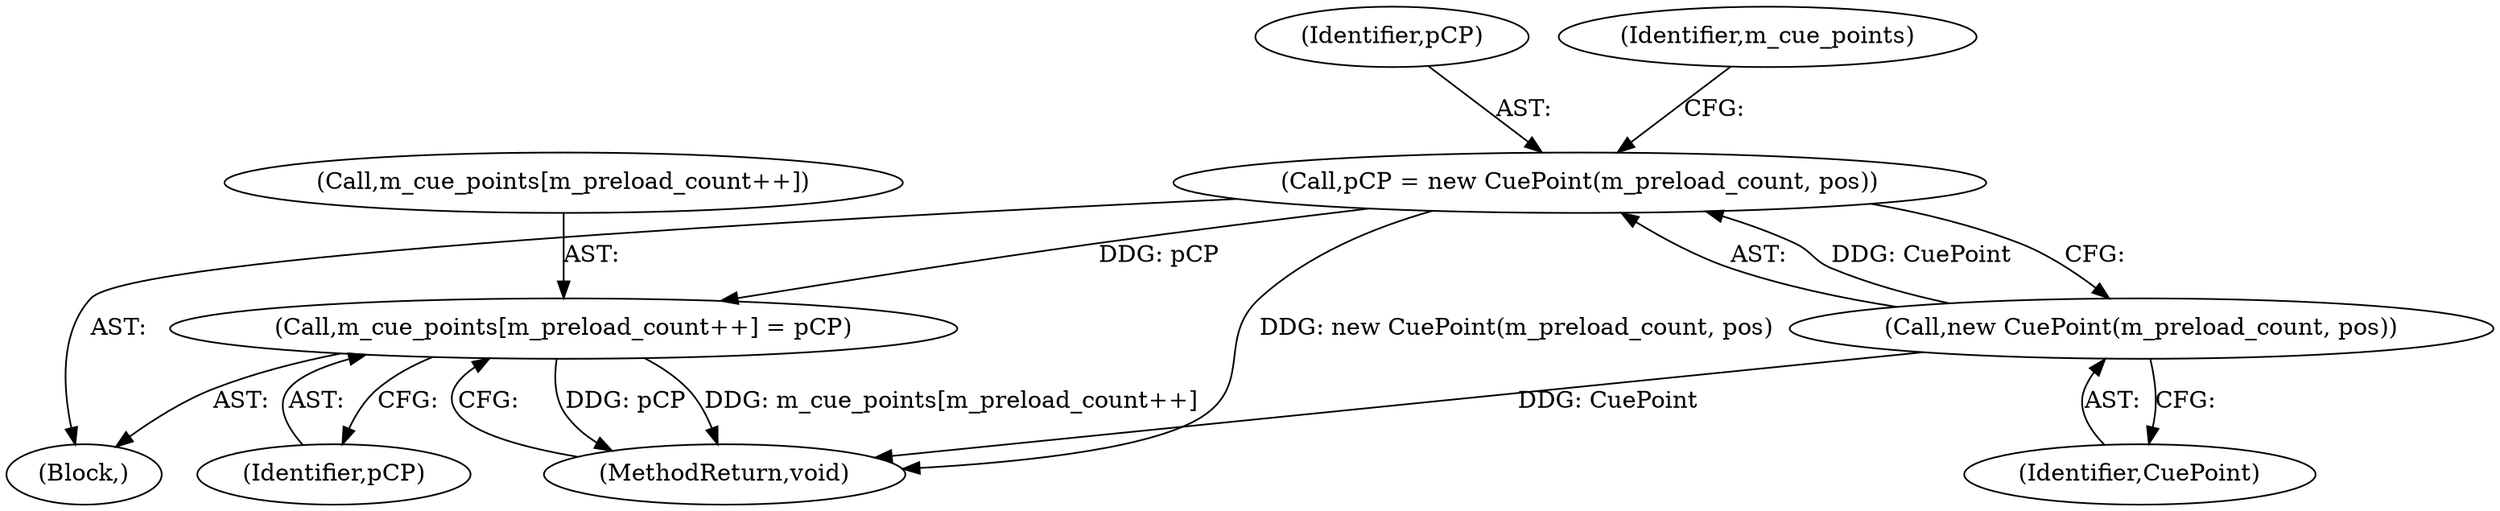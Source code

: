 digraph "1_Android_04839626ed859623901ebd3a5fd483982186b59d_194@array" {
"1000163" [label="(Call,m_cue_points[m_preload_count++] = pCP)"];
"1000159" [label="(Call,pCP = new CuePoint(m_preload_count, pos))"];
"1000161" [label="(Call,new CuePoint(m_preload_count, pos))"];
"1000168" [label="(Identifier,pCP)"];
"1000169" [label="(MethodReturn,void)"];
"1000160" [label="(Identifier,pCP)"];
"1000106" [label="(Block,)"];
"1000161" [label="(Call,new CuePoint(m_preload_count, pos))"];
"1000164" [label="(Call,m_cue_points[m_preload_count++])"];
"1000159" [label="(Call,pCP = new CuePoint(m_preload_count, pos))"];
"1000165" [label="(Identifier,m_cue_points)"];
"1000163" [label="(Call,m_cue_points[m_preload_count++] = pCP)"];
"1000162" [label="(Identifier,CuePoint)"];
"1000163" -> "1000106"  [label="AST: "];
"1000163" -> "1000168"  [label="CFG: "];
"1000164" -> "1000163"  [label="AST: "];
"1000168" -> "1000163"  [label="AST: "];
"1000169" -> "1000163"  [label="CFG: "];
"1000163" -> "1000169"  [label="DDG: pCP"];
"1000163" -> "1000169"  [label="DDG: m_cue_points[m_preload_count++]"];
"1000159" -> "1000163"  [label="DDG: pCP"];
"1000159" -> "1000106"  [label="AST: "];
"1000159" -> "1000161"  [label="CFG: "];
"1000160" -> "1000159"  [label="AST: "];
"1000161" -> "1000159"  [label="AST: "];
"1000165" -> "1000159"  [label="CFG: "];
"1000159" -> "1000169"  [label="DDG: new CuePoint(m_preload_count, pos)"];
"1000161" -> "1000159"  [label="DDG: CuePoint"];
"1000161" -> "1000162"  [label="CFG: "];
"1000162" -> "1000161"  [label="AST: "];
"1000161" -> "1000169"  [label="DDG: CuePoint"];
}
